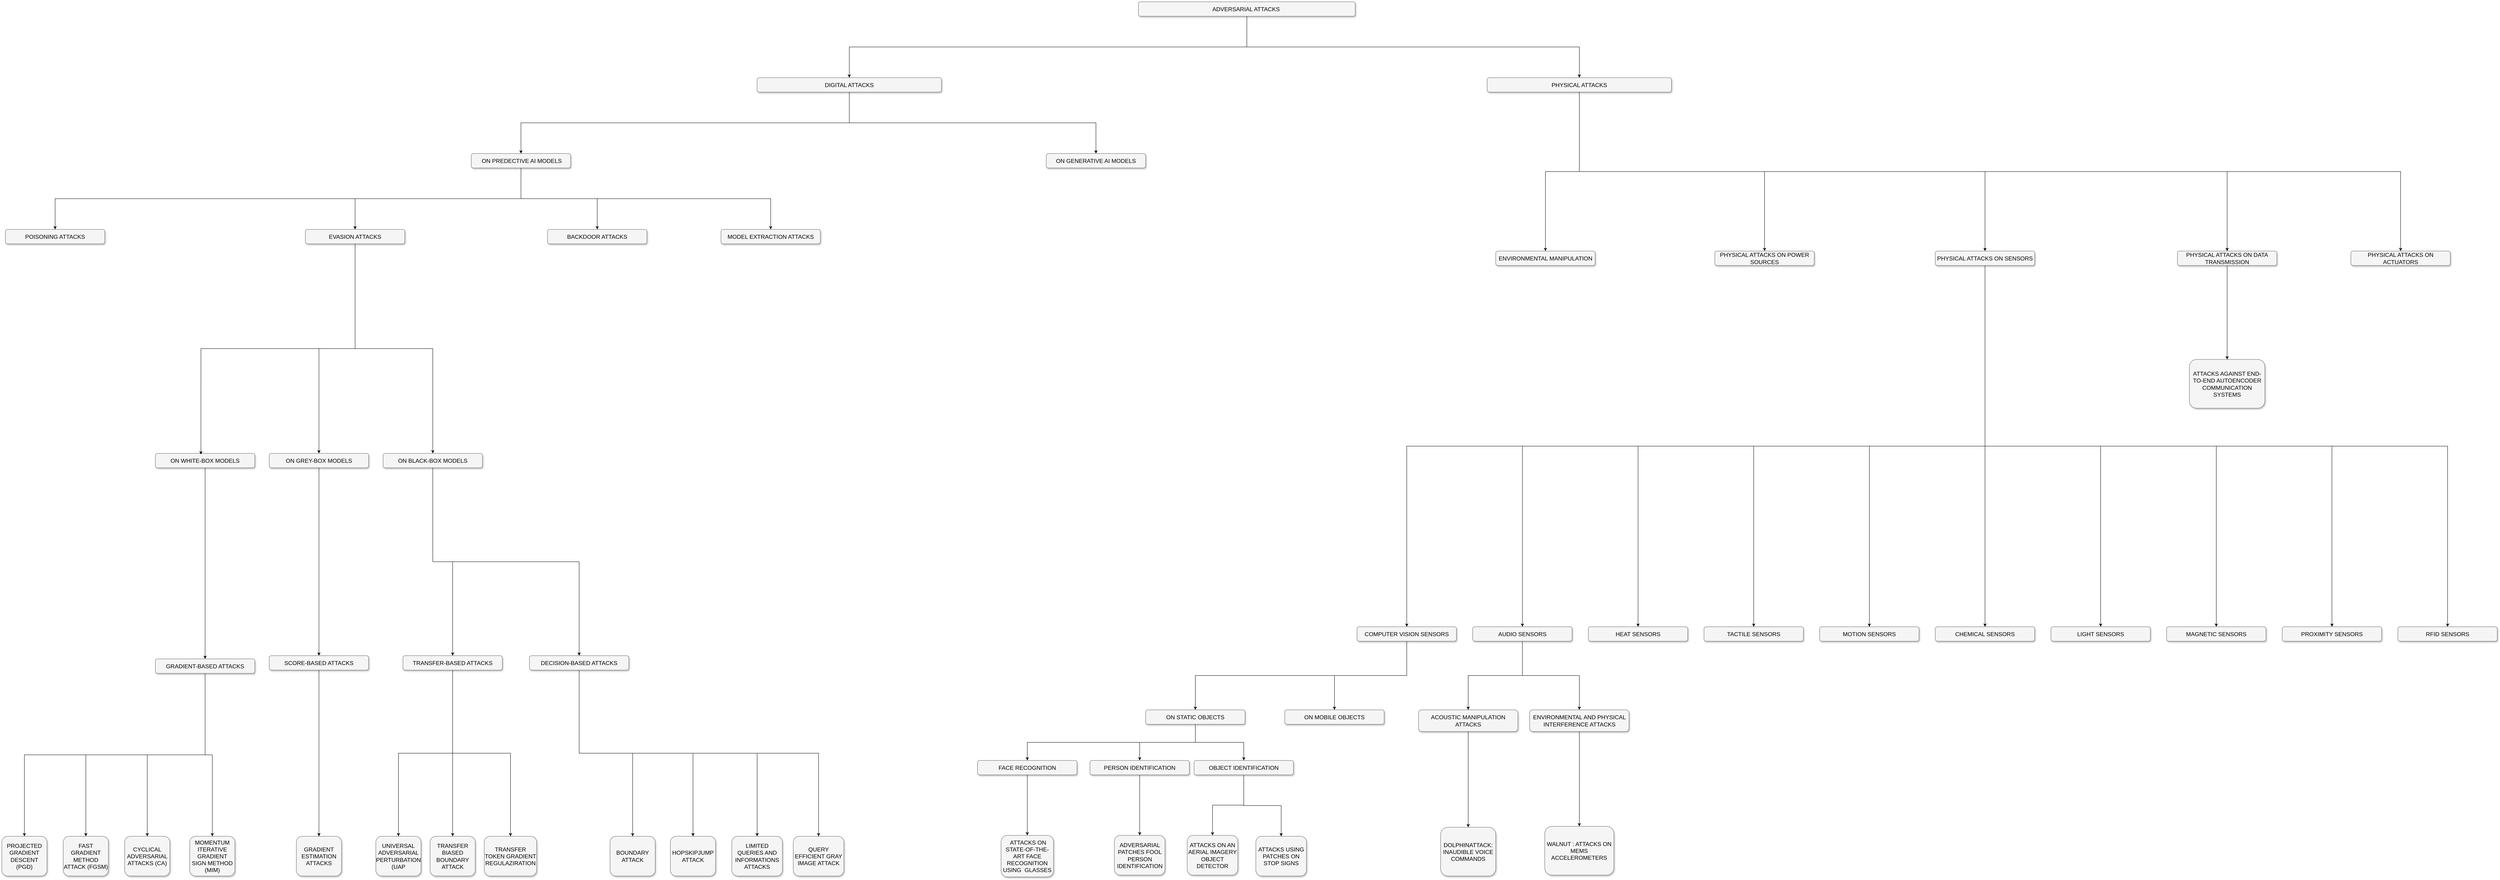 <mxfile version="23.1.5" type="github">
  <diagram name="Page-1" id="b98fa263-6416-c6ec-5b7d-78bf54ef71d0">
    <mxGraphModel dx="9243" dy="3036" grid="1" gridSize="10" guides="1" tooltips="1" connect="1" arrows="1" fold="1" page="1" pageScale="1.5" pageWidth="1169" pageHeight="826" background="none" math="0" shadow="0">
      <root>
        <mxCell id="0" style=";html=1;" />
        <mxCell id="1" style=";html=1;" parent="0" />
        <mxCell id="x_1_iU8MJ9YoaZBr5OPV-16" style="edgeStyle=orthogonalEdgeStyle;rounded=0;orthogonalLoop=1;jettySize=auto;html=1;exitX=0.5;exitY=1;exitDx=0;exitDy=0;entryX=0.5;entryY=0;entryDx=0;entryDy=0;" parent="1" source="303ed1de8c2c98b4-3" target="303ed1de8c2c98b4-4" edge="1">
          <mxGeometry relative="1" as="geometry" />
        </mxCell>
        <mxCell id="x_1_iU8MJ9YoaZBr5OPV-17" style="edgeStyle=orthogonalEdgeStyle;rounded=0;orthogonalLoop=1;jettySize=auto;html=1;exitX=0.5;exitY=1;exitDx=0;exitDy=0;entryX=0.5;entryY=0;entryDx=0;entryDy=0;" parent="1" source="303ed1de8c2c98b4-3" target="x_1_iU8MJ9YoaZBr5OPV-1" edge="1">
          <mxGeometry relative="1" as="geometry" />
        </mxCell>
        <mxCell id="303ed1de8c2c98b4-3" value="ADVERSARIAL ATTACKS&amp;nbsp;" style="whiteSpace=wrap;html=1;rounded=1;shadow=1;strokeWidth=1;fontSize=16;align=center;fillColor=#f5f5f5;strokeColor=#666666;" parent="1" vertex="1">
          <mxGeometry x="585" y="20" width="600" height="40" as="geometry" />
        </mxCell>
        <mxCell id="x_1_iU8MJ9YoaZBr5OPV-14" style="edgeStyle=orthogonalEdgeStyle;rounded=0;orthogonalLoop=1;jettySize=auto;html=1;exitX=0.5;exitY=1;exitDx=0;exitDy=0;entryX=0.5;entryY=0;entryDx=0;entryDy=0;" parent="1" source="303ed1de8c2c98b4-4" target="303ed1de8c2c98b4-5" edge="1">
          <mxGeometry relative="1" as="geometry" />
        </mxCell>
        <mxCell id="x_1_iU8MJ9YoaZBr5OPV-15" style="edgeStyle=orthogonalEdgeStyle;rounded=0;orthogonalLoop=1;jettySize=auto;html=1;exitX=0.5;exitY=1;exitDx=0;exitDy=0;entryX=0.5;entryY=0;entryDx=0;entryDy=0;" parent="1" source="303ed1de8c2c98b4-4" target="303ed1de8c2c98b4-6" edge="1">
          <mxGeometry relative="1" as="geometry" />
        </mxCell>
        <mxCell id="303ed1de8c2c98b4-4" value="DIGITAL ATTACKS" style="whiteSpace=wrap;html=1;rounded=1;shadow=1;strokeWidth=1;fontSize=16;align=center;fillColor=#f5f5f5;strokeColor=#666666;" parent="1" vertex="1">
          <mxGeometry x="-470" y="230" width="510" height="40" as="geometry" />
        </mxCell>
        <mxCell id="x_1_iU8MJ9YoaZBr5OPV-18" style="edgeStyle=orthogonalEdgeStyle;rounded=0;orthogonalLoop=1;jettySize=auto;html=1;exitX=0.5;exitY=1;exitDx=0;exitDy=0;entryX=0.5;entryY=0;entryDx=0;entryDy=0;" parent="1" source="303ed1de8c2c98b4-5" target="303ed1de8c2c98b4-7" edge="1">
          <mxGeometry relative="1" as="geometry" />
        </mxCell>
        <mxCell id="x_1_iU8MJ9YoaZBr5OPV-19" style="edgeStyle=orthogonalEdgeStyle;rounded=0;orthogonalLoop=1;jettySize=auto;html=1;exitX=0.5;exitY=1;exitDx=0;exitDy=0;entryX=0.5;entryY=0;entryDx=0;entryDy=0;" parent="1" source="303ed1de8c2c98b4-5" target="x_1_iU8MJ9YoaZBr5OPV-7" edge="1">
          <mxGeometry relative="1" as="geometry" />
        </mxCell>
        <mxCell id="x_1_iU8MJ9YoaZBr5OPV-20" style="edgeStyle=orthogonalEdgeStyle;rounded=0;orthogonalLoop=1;jettySize=auto;html=1;exitX=0.5;exitY=1;exitDx=0;exitDy=0;entryX=0.5;entryY=0;entryDx=0;entryDy=0;" parent="1" source="303ed1de8c2c98b4-5" target="x_1_iU8MJ9YoaZBr5OPV-8" edge="1">
          <mxGeometry relative="1" as="geometry" />
        </mxCell>
        <mxCell id="x_1_iU8MJ9YoaZBr5OPV-21" style="edgeStyle=orthogonalEdgeStyle;rounded=0;orthogonalLoop=1;jettySize=auto;html=1;exitX=0.5;exitY=1;exitDx=0;exitDy=0;entryX=0.5;entryY=0;entryDx=0;entryDy=0;" parent="1" source="303ed1de8c2c98b4-5" target="x_1_iU8MJ9YoaZBr5OPV-10" edge="1">
          <mxGeometry relative="1" as="geometry" />
        </mxCell>
        <mxCell id="303ed1de8c2c98b4-5" value="&amp;nbsp;ON PREDECTIVE AI MODELS" style="whiteSpace=wrap;html=1;rounded=1;shadow=1;strokeWidth=1;fontSize=16;align=center;fillColor=#f5f5f5;strokeColor=#666666;" parent="1" vertex="1">
          <mxGeometry x="-1261" y="440" width="275" height="40" as="geometry" />
        </mxCell>
        <mxCell id="303ed1de8c2c98b4-6" value="ON GENERATIVE AI MODELS" style="whiteSpace=wrap;html=1;rounded=1;shadow=1;strokeWidth=1;fontSize=16;align=center;fillColor=#f5f5f5;strokeColor=#666666;" parent="1" vertex="1">
          <mxGeometry x="330" y="440" width="275" height="40" as="geometry" />
        </mxCell>
        <mxCell id="303ed1de8c2c98b4-7" value="POISONING ATTACKS" style="whiteSpace=wrap;html=1;rounded=1;shadow=1;strokeWidth=1;fontSize=16;align=center;fillColor=#f5f5f5;strokeColor=#666666;" parent="1" vertex="1">
          <mxGeometry x="-2550" y="650" width="275" height="40" as="geometry" />
        </mxCell>
        <mxCell id="303ed1de8c2c98b4-27" value="MOMENTUM ITERATIVE GRADIENT SIGN METHOD (MIM)" style="whiteSpace=wrap;html=1;rounded=1;shadow=1;strokeWidth=1;fontSize=16;align=center;fillColor=#f5f5f5;strokeColor=#666666;" parent="1" vertex="1">
          <mxGeometry x="-2040" y="2330" width="125" height="110" as="geometry" />
        </mxCell>
        <mxCell id="303ed1de8c2c98b4-37" value="&lt;span&gt;UNIVERSAL ADVERSARIAL PERTURBATION (UAP&lt;/span&gt;" style="whiteSpace=wrap;html=1;rounded=1;shadow=1;strokeWidth=1;fontSize=16;align=center;fillColor=#f5f5f5;strokeColor=#666666;" parent="1" vertex="1">
          <mxGeometry x="-1525" y="2330" width="125" height="110" as="geometry" />
        </mxCell>
        <mxCell id="303ed1de8c2c98b4-49" value="FAST GRADIENT METHOD ATTACK (FGSM)" style="whiteSpace=wrap;html=1;rounded=1;shadow=1;strokeWidth=1;fontSize=16;align=center;fillColor=#f5f5f5;strokeColor=#666666;" parent="1" vertex="1">
          <mxGeometry x="-2390" y="2330" width="125" height="110" as="geometry" />
        </mxCell>
        <mxCell id="303ed1de8c2c98b4-50" value="&lt;span&gt;GRADIENT ESTIMATION ATTACKS&lt;/span&gt;" style="whiteSpace=wrap;html=1;rounded=1;shadow=1;strokeWidth=1;fontSize=16;align=center;fillColor=#f5f5f5;strokeColor=#666666;" parent="1" vertex="1">
          <mxGeometry x="-1745" y="2330" width="125" height="110" as="geometry" />
        </mxCell>
        <mxCell id="303ed1de8c2c98b4-59" value="&lt;span&gt;CYCLICAL ADVERSARIAL ATTACKS (CA)&lt;/span&gt;" style="whiteSpace=wrap;html=1;rounded=1;shadow=1;strokeWidth=1;fontSize=16;align=center;fillColor=#f5f5f5;strokeColor=#666666;" parent="1" vertex="1">
          <mxGeometry x="-2220" y="2330" width="125" height="110" as="geometry" />
        </mxCell>
        <mxCell id="WFDlAAHb3bw9WzpUW1FV-6" style="edgeStyle=orthogonalEdgeStyle;rounded=0;orthogonalLoop=1;jettySize=auto;html=1;exitX=0.5;exitY=1;exitDx=0;exitDy=0;entryX=0.5;entryY=0;entryDx=0;entryDy=0;" parent="1" source="x_1_iU8MJ9YoaZBr5OPV-1" target="WFDlAAHb3bw9WzpUW1FV-5" edge="1">
          <mxGeometry relative="1" as="geometry" />
        </mxCell>
        <mxCell id="WFDlAAHb3bw9WzpUW1FV-7" style="edgeStyle=orthogonalEdgeStyle;rounded=0;orthogonalLoop=1;jettySize=auto;html=1;exitX=0.5;exitY=1;exitDx=0;exitDy=0;entryX=0.5;entryY=0;entryDx=0;entryDy=0;" parent="1" source="x_1_iU8MJ9YoaZBr5OPV-1" target="WFDlAAHb3bw9WzpUW1FV-1" edge="1">
          <mxGeometry relative="1" as="geometry" />
        </mxCell>
        <mxCell id="WFDlAAHb3bw9WzpUW1FV-8" style="edgeStyle=orthogonalEdgeStyle;rounded=0;orthogonalLoop=1;jettySize=auto;html=1;exitX=0.5;exitY=1;exitDx=0;exitDy=0;entryX=0.5;entryY=0;entryDx=0;entryDy=0;" parent="1" source="x_1_iU8MJ9YoaZBr5OPV-1" target="WFDlAAHb3bw9WzpUW1FV-2" edge="1">
          <mxGeometry relative="1" as="geometry" />
        </mxCell>
        <mxCell id="WFDlAAHb3bw9WzpUW1FV-9" style="edgeStyle=orthogonalEdgeStyle;rounded=0;orthogonalLoop=1;jettySize=auto;html=1;exitX=0.5;exitY=1;exitDx=0;exitDy=0;entryX=0.5;entryY=0;entryDx=0;entryDy=0;" parent="1" source="x_1_iU8MJ9YoaZBr5OPV-1" target="WFDlAAHb3bw9WzpUW1FV-3" edge="1">
          <mxGeometry relative="1" as="geometry" />
        </mxCell>
        <mxCell id="WFDlAAHb3bw9WzpUW1FV-10" style="edgeStyle=orthogonalEdgeStyle;rounded=0;orthogonalLoop=1;jettySize=auto;html=1;exitX=0.5;exitY=1;exitDx=0;exitDy=0;entryX=0.5;entryY=0;entryDx=0;entryDy=0;" parent="1" source="x_1_iU8MJ9YoaZBr5OPV-1" target="WFDlAAHb3bw9WzpUW1FV-4" edge="1">
          <mxGeometry relative="1" as="geometry" />
        </mxCell>
        <mxCell id="x_1_iU8MJ9YoaZBr5OPV-1" value="PHYSICAL ATTACKS" style="whiteSpace=wrap;html=1;rounded=1;shadow=1;strokeWidth=1;fontSize=16;align=center;fillColor=#f5f5f5;strokeColor=#666666;" parent="1" vertex="1">
          <mxGeometry x="1550" y="230" width="510" height="40" as="geometry" />
        </mxCell>
        <mxCell id="x_1_iU8MJ9YoaZBr5OPV-28" style="edgeStyle=orthogonalEdgeStyle;rounded=0;orthogonalLoop=1;jettySize=auto;html=1;exitX=0.5;exitY=1;exitDx=0;exitDy=0;entryX=0.5;entryY=0;entryDx=0;entryDy=0;" parent="1" source="x_1_iU8MJ9YoaZBr5OPV-7" target="x_1_iU8MJ9YoaZBr5OPV-22" edge="1">
          <mxGeometry relative="1" as="geometry" />
        </mxCell>
        <mxCell id="x_1_iU8MJ9YoaZBr5OPV-29" style="edgeStyle=orthogonalEdgeStyle;rounded=0;orthogonalLoop=1;jettySize=auto;html=1;exitX=0.5;exitY=1;exitDx=0;exitDy=0;entryX=0.5;entryY=0;entryDx=0;entryDy=0;" parent="1" source="x_1_iU8MJ9YoaZBr5OPV-7" target="x_1_iU8MJ9YoaZBr5OPV-25" edge="1">
          <mxGeometry relative="1" as="geometry" />
        </mxCell>
        <mxCell id="x_1_iU8MJ9YoaZBr5OPV-7" value="EVASION ATTACKS" style="whiteSpace=wrap;html=1;rounded=1;shadow=1;strokeWidth=1;fontSize=16;align=center;fillColor=#f5f5f5;strokeColor=#666666;" parent="1" vertex="1">
          <mxGeometry x="-1720" y="650" width="275" height="40" as="geometry" />
        </mxCell>
        <mxCell id="x_1_iU8MJ9YoaZBr5OPV-8" value="BACKDOOR ATTACKS" style="whiteSpace=wrap;html=1;rounded=1;shadow=1;strokeWidth=1;fontSize=16;align=center;fillColor=#f5f5f5;strokeColor=#666666;" parent="1" vertex="1">
          <mxGeometry x="-1050" y="650" width="275" height="40" as="geometry" />
        </mxCell>
        <mxCell id="x_1_iU8MJ9YoaZBr5OPV-10" value="MODEL EXTRACTION ATTACKS" style="whiteSpace=wrap;html=1;rounded=1;shadow=1;strokeWidth=1;fontSize=16;align=center;fillColor=#f5f5f5;strokeColor=#666666;" parent="1" vertex="1">
          <mxGeometry x="-570" y="650" width="275" height="40" as="geometry" />
        </mxCell>
        <mxCell id="x_1_iU8MJ9YoaZBr5OPV-36" style="edgeStyle=orthogonalEdgeStyle;rounded=0;orthogonalLoop=1;jettySize=auto;html=1;exitX=0.5;exitY=1;exitDx=0;exitDy=0;entryX=0.5;entryY=0;entryDx=0;entryDy=0;" parent="1" source="x_1_iU8MJ9YoaZBr5OPV-22" target="x_1_iU8MJ9YoaZBr5OPV-31" edge="1">
          <mxGeometry relative="1" as="geometry" />
        </mxCell>
        <mxCell id="x_1_iU8MJ9YoaZBr5OPV-22" value="ON GREY-BOX MODELS" style="whiteSpace=wrap;html=1;rounded=1;shadow=1;strokeWidth=1;fontSize=16;align=center;fillColor=#f5f5f5;strokeColor=#666666;" parent="1" vertex="1">
          <mxGeometry x="-1820" y="1270" width="275" height="40" as="geometry" />
        </mxCell>
        <mxCell id="x_1_iU8MJ9YoaZBr5OPV-35" style="edgeStyle=orthogonalEdgeStyle;rounded=0;orthogonalLoop=1;jettySize=auto;html=1;exitX=0.5;exitY=1;exitDx=0;exitDy=0;entryX=0.5;entryY=0;entryDx=0;entryDy=0;" parent="1" source="x_1_iU8MJ9YoaZBr5OPV-23" target="x_1_iU8MJ9YoaZBr5OPV-30" edge="1">
          <mxGeometry relative="1" as="geometry" />
        </mxCell>
        <mxCell id="x_1_iU8MJ9YoaZBr5OPV-23" value="ON WHITE-BOX MODELS" style="whiteSpace=wrap;html=1;rounded=1;shadow=1;strokeWidth=1;fontSize=16;align=center;fillColor=#f5f5f5;strokeColor=#666666;" parent="1" vertex="1">
          <mxGeometry x="-2135" y="1270" width="275" height="40" as="geometry" />
        </mxCell>
        <mxCell id="x_1_iU8MJ9YoaZBr5OPV-37" style="edgeStyle=orthogonalEdgeStyle;rounded=0;orthogonalLoop=1;jettySize=auto;html=1;exitX=0.5;exitY=1;exitDx=0;exitDy=0;entryX=0.5;entryY=0;entryDx=0;entryDy=0;" parent="1" source="x_1_iU8MJ9YoaZBr5OPV-25" target="x_1_iU8MJ9YoaZBr5OPV-32" edge="1">
          <mxGeometry relative="1" as="geometry" />
        </mxCell>
        <mxCell id="x_1_iU8MJ9YoaZBr5OPV-38" style="edgeStyle=orthogonalEdgeStyle;rounded=0;orthogonalLoop=1;jettySize=auto;html=1;exitX=0.5;exitY=1;exitDx=0;exitDy=0;entryX=0.5;entryY=0;entryDx=0;entryDy=0;" parent="1" source="x_1_iU8MJ9YoaZBr5OPV-25" target="x_1_iU8MJ9YoaZBr5OPV-33" edge="1">
          <mxGeometry relative="1" as="geometry" />
        </mxCell>
        <mxCell id="x_1_iU8MJ9YoaZBr5OPV-25" value="ON BLACK-BOX MODELS" style="whiteSpace=wrap;html=1;rounded=1;shadow=1;strokeWidth=1;fontSize=16;align=center;fillColor=#f5f5f5;strokeColor=#666666;" parent="1" vertex="1">
          <mxGeometry x="-1505" y="1270" width="275" height="40" as="geometry" />
        </mxCell>
        <mxCell id="x_1_iU8MJ9YoaZBr5OPV-26" style="edgeStyle=orthogonalEdgeStyle;rounded=0;orthogonalLoop=1;jettySize=auto;html=1;exitX=0.5;exitY=1;exitDx=0;exitDy=0;entryX=0.458;entryY=0.075;entryDx=0;entryDy=0;entryPerimeter=0;" parent="1" source="x_1_iU8MJ9YoaZBr5OPV-7" target="x_1_iU8MJ9YoaZBr5OPV-23" edge="1">
          <mxGeometry relative="1" as="geometry" />
        </mxCell>
        <mxCell id="x_1_iU8MJ9YoaZBr5OPV-39" style="edgeStyle=orthogonalEdgeStyle;rounded=0;orthogonalLoop=1;jettySize=auto;html=1;exitX=0.5;exitY=1;exitDx=0;exitDy=0;entryX=0.5;entryY=0;entryDx=0;entryDy=0;" parent="1" source="x_1_iU8MJ9YoaZBr5OPV-30" target="303ed1de8c2c98b4-49" edge="1">
          <mxGeometry relative="1" as="geometry" />
        </mxCell>
        <mxCell id="x_1_iU8MJ9YoaZBr5OPV-40" style="edgeStyle=orthogonalEdgeStyle;rounded=0;orthogonalLoop=1;jettySize=auto;html=1;exitX=0.5;exitY=1;exitDx=0;exitDy=0;entryX=0.5;entryY=0;entryDx=0;entryDy=0;" parent="1" source="x_1_iU8MJ9YoaZBr5OPV-30" target="303ed1de8c2c98b4-59" edge="1">
          <mxGeometry relative="1" as="geometry" />
        </mxCell>
        <mxCell id="x_1_iU8MJ9YoaZBr5OPV-41" style="edgeStyle=orthogonalEdgeStyle;rounded=0;orthogonalLoop=1;jettySize=auto;html=1;exitX=0.5;exitY=1;exitDx=0;exitDy=0;entryX=0.5;entryY=0;entryDx=0;entryDy=0;" parent="1" source="x_1_iU8MJ9YoaZBr5OPV-30" target="303ed1de8c2c98b4-27" edge="1">
          <mxGeometry relative="1" as="geometry" />
        </mxCell>
        <mxCell id="x_1_iU8MJ9YoaZBr5OPV-43" style="edgeStyle=orthogonalEdgeStyle;rounded=0;orthogonalLoop=1;jettySize=auto;html=1;exitX=0.5;exitY=1;exitDx=0;exitDy=0;entryX=0.5;entryY=0;entryDx=0;entryDy=0;" parent="1" source="x_1_iU8MJ9YoaZBr5OPV-30" target="x_1_iU8MJ9YoaZBr5OPV-42" edge="1">
          <mxGeometry relative="1" as="geometry" />
        </mxCell>
        <mxCell id="x_1_iU8MJ9YoaZBr5OPV-30" value="GRADIENT-BASED ATTACKS" style="whiteSpace=wrap;html=1;rounded=1;shadow=1;strokeWidth=1;fontSize=16;align=center;fillColor=#f5f5f5;strokeColor=#666666;" parent="1" vertex="1">
          <mxGeometry x="-2135" y="1839" width="275" height="40" as="geometry" />
        </mxCell>
        <mxCell id="x_1_iU8MJ9YoaZBr5OPV-44" style="edgeStyle=orthogonalEdgeStyle;rounded=0;orthogonalLoop=1;jettySize=auto;html=1;exitX=0.5;exitY=1;exitDx=0;exitDy=0;entryX=0.5;entryY=0;entryDx=0;entryDy=0;" parent="1" source="x_1_iU8MJ9YoaZBr5OPV-31" target="303ed1de8c2c98b4-50" edge="1">
          <mxGeometry relative="1" as="geometry" />
        </mxCell>
        <mxCell id="x_1_iU8MJ9YoaZBr5OPV-31" value="SCORE-BASED ATTACKS" style="whiteSpace=wrap;html=1;rounded=1;shadow=1;strokeWidth=1;fontSize=16;align=center;fillColor=#f5f5f5;strokeColor=#666666;" parent="1" vertex="1">
          <mxGeometry x="-1820" y="1830" width="275" height="40" as="geometry" />
        </mxCell>
        <mxCell id="x_1_iU8MJ9YoaZBr5OPV-48" style="edgeStyle=orthogonalEdgeStyle;rounded=0;orthogonalLoop=1;jettySize=auto;html=1;exitX=0.5;exitY=1;exitDx=0;exitDy=0;entryX=0.5;entryY=0;entryDx=0;entryDy=0;" parent="1" source="x_1_iU8MJ9YoaZBr5OPV-32" target="303ed1de8c2c98b4-37" edge="1">
          <mxGeometry relative="1" as="geometry" />
        </mxCell>
        <mxCell id="x_1_iU8MJ9YoaZBr5OPV-49" style="edgeStyle=orthogonalEdgeStyle;rounded=0;orthogonalLoop=1;jettySize=auto;html=1;exitX=0.5;exitY=1;exitDx=0;exitDy=0;entryX=0.5;entryY=0;entryDx=0;entryDy=0;" parent="1" source="x_1_iU8MJ9YoaZBr5OPV-32" target="x_1_iU8MJ9YoaZBr5OPV-46" edge="1">
          <mxGeometry relative="1" as="geometry" />
        </mxCell>
        <mxCell id="x_1_iU8MJ9YoaZBr5OPV-50" style="edgeStyle=orthogonalEdgeStyle;rounded=0;orthogonalLoop=1;jettySize=auto;html=1;exitX=0.5;exitY=1;exitDx=0;exitDy=0;entryX=0.5;entryY=0;entryDx=0;entryDy=0;" parent="1" source="x_1_iU8MJ9YoaZBr5OPV-32" target="x_1_iU8MJ9YoaZBr5OPV-47" edge="1">
          <mxGeometry relative="1" as="geometry" />
        </mxCell>
        <mxCell id="x_1_iU8MJ9YoaZBr5OPV-32" value="TRANSFER-BASED ATTACKS" style="whiteSpace=wrap;html=1;rounded=1;shadow=1;strokeWidth=1;fontSize=16;align=center;fillColor=#f5f5f5;strokeColor=#666666;" parent="1" vertex="1">
          <mxGeometry x="-1450" y="1830" width="275" height="40" as="geometry" />
        </mxCell>
        <mxCell id="x_1_iU8MJ9YoaZBr5OPV-55" style="edgeStyle=orthogonalEdgeStyle;rounded=0;orthogonalLoop=1;jettySize=auto;html=1;exitX=0.5;exitY=1;exitDx=0;exitDy=0;entryX=0.5;entryY=0;entryDx=0;entryDy=0;" parent="1" source="x_1_iU8MJ9YoaZBr5OPV-33" target="x_1_iU8MJ9YoaZBr5OPV-52" edge="1">
          <mxGeometry relative="1" as="geometry" />
        </mxCell>
        <mxCell id="x_1_iU8MJ9YoaZBr5OPV-56" style="edgeStyle=orthogonalEdgeStyle;rounded=0;orthogonalLoop=1;jettySize=auto;html=1;exitX=0.5;exitY=1;exitDx=0;exitDy=0;entryX=0.5;entryY=0;entryDx=0;entryDy=0;" parent="1" source="x_1_iU8MJ9YoaZBr5OPV-33" target="x_1_iU8MJ9YoaZBr5OPV-51" edge="1">
          <mxGeometry relative="1" as="geometry" />
        </mxCell>
        <mxCell id="x_1_iU8MJ9YoaZBr5OPV-57" style="edgeStyle=orthogonalEdgeStyle;rounded=0;orthogonalLoop=1;jettySize=auto;html=1;exitX=0.5;exitY=1;exitDx=0;exitDy=0;entryX=0.5;entryY=0;entryDx=0;entryDy=0;" parent="1" source="x_1_iU8MJ9YoaZBr5OPV-33" target="x_1_iU8MJ9YoaZBr5OPV-53" edge="1">
          <mxGeometry relative="1" as="geometry" />
        </mxCell>
        <mxCell id="x_1_iU8MJ9YoaZBr5OPV-58" style="edgeStyle=orthogonalEdgeStyle;rounded=0;orthogonalLoop=1;jettySize=auto;html=1;exitX=0.5;exitY=1;exitDx=0;exitDy=0;entryX=0.5;entryY=0;entryDx=0;entryDy=0;" parent="1" source="x_1_iU8MJ9YoaZBr5OPV-33" target="x_1_iU8MJ9YoaZBr5OPV-54" edge="1">
          <mxGeometry relative="1" as="geometry" />
        </mxCell>
        <mxCell id="x_1_iU8MJ9YoaZBr5OPV-33" value="DECISION-BASED ATTACKS" style="whiteSpace=wrap;html=1;rounded=1;shadow=1;strokeWidth=1;fontSize=16;align=center;fillColor=#f5f5f5;strokeColor=#666666;" parent="1" vertex="1">
          <mxGeometry x="-1100" y="1830" width="275" height="40" as="geometry" />
        </mxCell>
        <mxCell id="x_1_iU8MJ9YoaZBr5OPV-34" style="edgeStyle=orthogonalEdgeStyle;rounded=0;orthogonalLoop=1;jettySize=auto;html=1;exitX=0.5;exitY=1;exitDx=0;exitDy=0;" parent="1" source="x_1_iU8MJ9YoaZBr5OPV-32" target="x_1_iU8MJ9YoaZBr5OPV-32" edge="1">
          <mxGeometry relative="1" as="geometry" />
        </mxCell>
        <mxCell id="x_1_iU8MJ9YoaZBr5OPV-42" value="&lt;span&gt;PROJECTED GRADIENT DESCENT (PGD)&lt;/span&gt;" style="whiteSpace=wrap;html=1;rounded=1;shadow=1;strokeWidth=1;fontSize=16;align=center;fillColor=#f5f5f5;strokeColor=#666666;" parent="1" vertex="1">
          <mxGeometry x="-2560" y="2330" width="125" height="110" as="geometry" />
        </mxCell>
        <mxCell id="x_1_iU8MJ9YoaZBr5OPV-46" value="TRANSFER BIASED BOUNDARY ATTACK" style="whiteSpace=wrap;html=1;rounded=1;shadow=1;strokeWidth=1;fontSize=16;align=center;fillColor=#f5f5f5;strokeColor=#666666;" parent="1" vertex="1">
          <mxGeometry x="-1375" y="2330" width="125" height="110" as="geometry" />
        </mxCell>
        <mxCell id="x_1_iU8MJ9YoaZBr5OPV-47" value="TRANSFER TOKEN GRADIENT REGULAZIRATION" style="whiteSpace=wrap;html=1;rounded=1;shadow=1;strokeWidth=1;fontSize=16;align=center;fillColor=#f5f5f5;strokeColor=#666666;" parent="1" vertex="1">
          <mxGeometry x="-1225" y="2330" width="145" height="110" as="geometry" />
        </mxCell>
        <mxCell id="x_1_iU8MJ9YoaZBr5OPV-51" value="HOPSKIPJUMP ATTACK" style="whiteSpace=wrap;html=1;rounded=1;shadow=1;strokeWidth=1;fontSize=16;align=center;fillColor=#f5f5f5;strokeColor=#666666;" parent="1" vertex="1">
          <mxGeometry x="-710" y="2330" width="125" height="110" as="geometry" />
        </mxCell>
        <mxCell id="x_1_iU8MJ9YoaZBr5OPV-52" value="BOUNDARY ATTACK" style="whiteSpace=wrap;html=1;rounded=1;shadow=1;strokeWidth=1;fontSize=16;align=center;fillColor=#f5f5f5;strokeColor=#666666;" parent="1" vertex="1">
          <mxGeometry x="-877" y="2330" width="125" height="110" as="geometry" />
        </mxCell>
        <mxCell id="x_1_iU8MJ9YoaZBr5OPV-53" value="LIMITED QUERIES AND INFORMATIONS ATTACKS" style="whiteSpace=wrap;html=1;rounded=1;shadow=1;strokeWidth=1;fontSize=16;align=center;fillColor=#f5f5f5;strokeColor=#666666;" parent="1" vertex="1">
          <mxGeometry x="-540" y="2330" width="140" height="110" as="geometry" />
        </mxCell>
        <mxCell id="x_1_iU8MJ9YoaZBr5OPV-54" value="QUERY EFFICIENT GRAY IMAGE ATTACK" style="whiteSpace=wrap;html=1;rounded=1;shadow=1;strokeWidth=1;fontSize=16;align=center;fillColor=#f5f5f5;strokeColor=#666666;" parent="1" vertex="1">
          <mxGeometry x="-370" y="2330" width="140" height="110" as="geometry" />
        </mxCell>
        <mxCell id="WFDlAAHb3bw9WzpUW1FV-1" value="PHYSICAL ATTACKS ON POWER SOURCES" style="whiteSpace=wrap;html=1;rounded=1;shadow=1;strokeWidth=1;fontSize=16;align=center;fillColor=#f5f5f5;strokeColor=#666666;" parent="1" vertex="1">
          <mxGeometry x="2180" y="710" width="275" height="40" as="geometry" />
        </mxCell>
        <mxCell id="WFDlAAHb3bw9WzpUW1FV-26" style="edgeStyle=orthogonalEdgeStyle;rounded=0;orthogonalLoop=1;jettySize=auto;html=1;exitX=0.5;exitY=1;exitDx=0;exitDy=0;entryX=0.5;entryY=0;entryDx=0;entryDy=0;" parent="1" source="WFDlAAHb3bw9WzpUW1FV-2" target="WFDlAAHb3bw9WzpUW1FV-11" edge="1">
          <mxGeometry relative="1" as="geometry" />
        </mxCell>
        <mxCell id="WFDlAAHb3bw9WzpUW1FV-27" style="edgeStyle=orthogonalEdgeStyle;rounded=0;orthogonalLoop=1;jettySize=auto;html=1;exitX=0.5;exitY=1;exitDx=0;exitDy=0;entryX=0.5;entryY=0;entryDx=0;entryDy=0;" parent="1" source="WFDlAAHb3bw9WzpUW1FV-2" target="WFDlAAHb3bw9WzpUW1FV-21" edge="1">
          <mxGeometry relative="1" as="geometry" />
        </mxCell>
        <mxCell id="WFDlAAHb3bw9WzpUW1FV-28" style="edgeStyle=orthogonalEdgeStyle;rounded=0;orthogonalLoop=1;jettySize=auto;html=1;exitX=0.5;exitY=1;exitDx=0;exitDy=0;entryX=0.5;entryY=0;entryDx=0;entryDy=0;" parent="1" source="WFDlAAHb3bw9WzpUW1FV-2" target="WFDlAAHb3bw9WzpUW1FV-20" edge="1">
          <mxGeometry relative="1" as="geometry" />
        </mxCell>
        <mxCell id="WFDlAAHb3bw9WzpUW1FV-29" style="edgeStyle=orthogonalEdgeStyle;rounded=0;orthogonalLoop=1;jettySize=auto;html=1;exitX=0.5;exitY=1;exitDx=0;exitDy=0;entryX=0.5;entryY=0;entryDx=0;entryDy=0;" parent="1" source="WFDlAAHb3bw9WzpUW1FV-2" target="WFDlAAHb3bw9WzpUW1FV-19" edge="1">
          <mxGeometry relative="1" as="geometry" />
        </mxCell>
        <mxCell id="WFDlAAHb3bw9WzpUW1FV-30" style="edgeStyle=orthogonalEdgeStyle;rounded=0;orthogonalLoop=1;jettySize=auto;html=1;exitX=0.5;exitY=1;exitDx=0;exitDy=0;entryX=0.5;entryY=0;entryDx=0;entryDy=0;" parent="1" source="WFDlAAHb3bw9WzpUW1FV-2" target="WFDlAAHb3bw9WzpUW1FV-18" edge="1">
          <mxGeometry relative="1" as="geometry" />
        </mxCell>
        <mxCell id="WFDlAAHb3bw9WzpUW1FV-31" style="edgeStyle=orthogonalEdgeStyle;rounded=0;orthogonalLoop=1;jettySize=auto;html=1;exitX=0.5;exitY=1;exitDx=0;exitDy=0;" parent="1" source="WFDlAAHb3bw9WzpUW1FV-2" target="WFDlAAHb3bw9WzpUW1FV-17" edge="1">
          <mxGeometry relative="1" as="geometry" />
        </mxCell>
        <mxCell id="WFDlAAHb3bw9WzpUW1FV-33" style="edgeStyle=orthogonalEdgeStyle;rounded=0;orthogonalLoop=1;jettySize=auto;html=1;exitX=0.5;exitY=1;exitDx=0;exitDy=0;entryX=0.5;entryY=0;entryDx=0;entryDy=0;" parent="1" source="WFDlAAHb3bw9WzpUW1FV-2" target="WFDlAAHb3bw9WzpUW1FV-16" edge="1">
          <mxGeometry relative="1" as="geometry" />
        </mxCell>
        <mxCell id="WFDlAAHb3bw9WzpUW1FV-34" style="edgeStyle=orthogonalEdgeStyle;rounded=0;orthogonalLoop=1;jettySize=auto;html=1;exitX=0.5;exitY=1;exitDx=0;exitDy=0;entryX=0.5;entryY=0;entryDx=0;entryDy=0;" parent="1" source="WFDlAAHb3bw9WzpUW1FV-2" target="WFDlAAHb3bw9WzpUW1FV-15" edge="1">
          <mxGeometry relative="1" as="geometry" />
        </mxCell>
        <mxCell id="WFDlAAHb3bw9WzpUW1FV-35" style="edgeStyle=orthogonalEdgeStyle;rounded=0;orthogonalLoop=1;jettySize=auto;html=1;exitX=0.5;exitY=1;exitDx=0;exitDy=0;entryX=0.5;entryY=0;entryDx=0;entryDy=0;" parent="1" source="WFDlAAHb3bw9WzpUW1FV-2" target="WFDlAAHb3bw9WzpUW1FV-14" edge="1">
          <mxGeometry relative="1" as="geometry" />
        </mxCell>
        <mxCell id="WFDlAAHb3bw9WzpUW1FV-36" style="edgeStyle=orthogonalEdgeStyle;rounded=0;orthogonalLoop=1;jettySize=auto;html=1;exitX=0.5;exitY=1;exitDx=0;exitDy=0;entryX=0.5;entryY=0;entryDx=0;entryDy=0;" parent="1" source="WFDlAAHb3bw9WzpUW1FV-2" target="WFDlAAHb3bw9WzpUW1FV-13" edge="1">
          <mxGeometry relative="1" as="geometry" />
        </mxCell>
        <mxCell id="WFDlAAHb3bw9WzpUW1FV-2" value="PHYSICAL ATTACKS ON SENSORS" style="whiteSpace=wrap;html=1;rounded=1;shadow=1;strokeWidth=1;fontSize=16;align=center;fillColor=#f5f5f5;strokeColor=#666666;" parent="1" vertex="1">
          <mxGeometry x="2790" y="710" width="275" height="40" as="geometry" />
        </mxCell>
        <mxCell id="WFDlAAHb3bw9WzpUW1FV-75" style="edgeStyle=orthogonalEdgeStyle;rounded=0;orthogonalLoop=1;jettySize=auto;html=1;exitX=0.5;exitY=1;exitDx=0;exitDy=0;" parent="1" source="WFDlAAHb3bw9WzpUW1FV-3" target="WFDlAAHb3bw9WzpUW1FV-74" edge="1">
          <mxGeometry relative="1" as="geometry" />
        </mxCell>
        <mxCell id="WFDlAAHb3bw9WzpUW1FV-3" value="PHYSICAL ATTACKS ON DATA TRANSMISSION" style="whiteSpace=wrap;html=1;rounded=1;shadow=1;strokeWidth=1;fontSize=16;align=center;fillColor=#f5f5f5;strokeColor=#666666;" parent="1" vertex="1">
          <mxGeometry x="3460" y="710" width="275" height="40" as="geometry" />
        </mxCell>
        <mxCell id="WFDlAAHb3bw9WzpUW1FV-4" value="PHYSICAL ATTACKS ON ACTUATORS" style="whiteSpace=wrap;html=1;rounded=1;shadow=1;strokeWidth=1;fontSize=16;align=center;fillColor=#f5f5f5;strokeColor=#666666;" parent="1" vertex="1">
          <mxGeometry x="3940" y="710" width="275" height="40" as="geometry" />
        </mxCell>
        <mxCell id="WFDlAAHb3bw9WzpUW1FV-5" value="ENVIRONMENTAL MANIPULATION" style="whiteSpace=wrap;html=1;rounded=1;shadow=1;strokeWidth=1;fontSize=16;align=center;fillColor=#f5f5f5;strokeColor=#666666;" parent="1" vertex="1">
          <mxGeometry x="1573.75" y="710" width="275" height="40" as="geometry" />
        </mxCell>
        <mxCell id="WFDlAAHb3bw9WzpUW1FV-72" style="edgeStyle=orthogonalEdgeStyle;rounded=0;orthogonalLoop=1;jettySize=auto;html=1;exitX=0.5;exitY=1;exitDx=0;exitDy=0;entryX=0.5;entryY=0;entryDx=0;entryDy=0;" parent="1" source="WFDlAAHb3bw9WzpUW1FV-11" target="WFDlAAHb3bw9WzpUW1FV-39" edge="1">
          <mxGeometry relative="1" as="geometry" />
        </mxCell>
        <mxCell id="WFDlAAHb3bw9WzpUW1FV-73" style="edgeStyle=orthogonalEdgeStyle;rounded=0;orthogonalLoop=1;jettySize=auto;html=1;exitX=0.5;exitY=1;exitDx=0;exitDy=0;entryX=0.5;entryY=0;entryDx=0;entryDy=0;" parent="1" source="WFDlAAHb3bw9WzpUW1FV-11" target="WFDlAAHb3bw9WzpUW1FV-38" edge="1">
          <mxGeometry relative="1" as="geometry" />
        </mxCell>
        <mxCell id="WFDlAAHb3bw9WzpUW1FV-11" value="COMPUTER VISION SENSORS" style="whiteSpace=wrap;html=1;rounded=1;shadow=1;strokeWidth=1;fontSize=16;align=center;fillColor=#f5f5f5;strokeColor=#666666;" parent="1" vertex="1">
          <mxGeometry x="1190" y="1750" width="275" height="40" as="geometry" />
        </mxCell>
        <mxCell id="WFDlAAHb3bw9WzpUW1FV-13" value="RFID SENSORS" style="whiteSpace=wrap;html=1;rounded=1;shadow=1;strokeWidth=1;fontSize=16;align=center;fillColor=#f5f5f5;strokeColor=#666666;" parent="1" vertex="1">
          <mxGeometry x="4070" y="1750" width="275" height="40" as="geometry" />
        </mxCell>
        <mxCell id="WFDlAAHb3bw9WzpUW1FV-14" value="PROXIMITY SENSORS" style="whiteSpace=wrap;html=1;rounded=1;shadow=1;strokeWidth=1;fontSize=16;align=center;fillColor=#f5f5f5;strokeColor=#666666;" parent="1" vertex="1">
          <mxGeometry x="3750" y="1750" width="275" height="40" as="geometry" />
        </mxCell>
        <mxCell id="WFDlAAHb3bw9WzpUW1FV-15" value="MAGNETIC SENSORS" style="whiteSpace=wrap;html=1;rounded=1;shadow=1;strokeWidth=1;fontSize=16;align=center;fillColor=#f5f5f5;strokeColor=#666666;" parent="1" vertex="1">
          <mxGeometry x="3430" y="1750" width="275" height="40" as="geometry" />
        </mxCell>
        <mxCell id="WFDlAAHb3bw9WzpUW1FV-16" value="LIGHT SENSORS" style="whiteSpace=wrap;html=1;rounded=1;shadow=1;strokeWidth=1;fontSize=16;align=center;fillColor=#f5f5f5;strokeColor=#666666;" parent="1" vertex="1">
          <mxGeometry x="3110" y="1750" width="275" height="40" as="geometry" />
        </mxCell>
        <mxCell id="WFDlAAHb3bw9WzpUW1FV-17" value="CHEMICAL SENSORS" style="whiteSpace=wrap;html=1;rounded=1;shadow=1;strokeWidth=1;fontSize=16;align=center;fillColor=#f5f5f5;strokeColor=#666666;" parent="1" vertex="1">
          <mxGeometry x="2790" y="1750" width="275" height="40" as="geometry" />
        </mxCell>
        <mxCell id="WFDlAAHb3bw9WzpUW1FV-18" value="MOTION SENSORS" style="whiteSpace=wrap;html=1;rounded=1;shadow=1;strokeWidth=1;fontSize=16;align=center;fillColor=#f5f5f5;strokeColor=#666666;" parent="1" vertex="1">
          <mxGeometry x="2470" y="1750" width="275" height="40" as="geometry" />
        </mxCell>
        <mxCell id="WFDlAAHb3bw9WzpUW1FV-19" value="TACTILE SENSORS" style="whiteSpace=wrap;html=1;rounded=1;shadow=1;strokeWidth=1;fontSize=16;align=center;fillColor=#f5f5f5;strokeColor=#666666;" parent="1" vertex="1">
          <mxGeometry x="2150" y="1750" width="275" height="40" as="geometry" />
        </mxCell>
        <mxCell id="WFDlAAHb3bw9WzpUW1FV-20" value="HEAT SENSORS" style="whiteSpace=wrap;html=1;rounded=1;shadow=1;strokeWidth=1;fontSize=16;align=center;fillColor=#f5f5f5;strokeColor=#666666;" parent="1" vertex="1">
          <mxGeometry x="1830" y="1750" width="275" height="40" as="geometry" />
        </mxCell>
        <mxCell id="WFDlAAHb3bw9WzpUW1FV-69" style="edgeStyle=orthogonalEdgeStyle;rounded=0;orthogonalLoop=1;jettySize=auto;html=1;exitX=0.5;exitY=1;exitDx=0;exitDy=0;" parent="1" source="WFDlAAHb3bw9WzpUW1FV-21" target="WFDlAAHb3bw9WzpUW1FV-60" edge="1">
          <mxGeometry relative="1" as="geometry" />
        </mxCell>
        <mxCell id="WFDlAAHb3bw9WzpUW1FV-70" style="edgeStyle=orthogonalEdgeStyle;rounded=0;orthogonalLoop=1;jettySize=auto;html=1;exitX=0.5;exitY=1;exitDx=0;exitDy=0;" parent="1" source="WFDlAAHb3bw9WzpUW1FV-21" target="WFDlAAHb3bw9WzpUW1FV-61" edge="1">
          <mxGeometry relative="1" as="geometry" />
        </mxCell>
        <mxCell id="WFDlAAHb3bw9WzpUW1FV-21" value="AUDIO SENSORS" style="whiteSpace=wrap;html=1;rounded=1;shadow=1;strokeWidth=1;fontSize=16;align=center;fillColor=#f5f5f5;strokeColor=#666666;" parent="1" vertex="1">
          <mxGeometry x="1510" y="1750" width="275" height="40" as="geometry" />
        </mxCell>
        <mxCell id="WFDlAAHb3bw9WzpUW1FV-54" style="edgeStyle=orthogonalEdgeStyle;rounded=0;orthogonalLoop=1;jettySize=auto;html=1;exitX=0.5;exitY=1;exitDx=0;exitDy=0;entryX=0.5;entryY=0;entryDx=0;entryDy=0;" parent="1" source="WFDlAAHb3bw9WzpUW1FV-38" target="WFDlAAHb3bw9WzpUW1FV-42" edge="1">
          <mxGeometry relative="1" as="geometry" />
        </mxCell>
        <mxCell id="WFDlAAHb3bw9WzpUW1FV-55" style="edgeStyle=orthogonalEdgeStyle;rounded=0;orthogonalLoop=1;jettySize=auto;html=1;exitX=0.5;exitY=1;exitDx=0;exitDy=0;entryX=0.5;entryY=0;entryDx=0;entryDy=0;" parent="1" source="WFDlAAHb3bw9WzpUW1FV-38" target="WFDlAAHb3bw9WzpUW1FV-43" edge="1">
          <mxGeometry relative="1" as="geometry" />
        </mxCell>
        <mxCell id="WFDlAAHb3bw9WzpUW1FV-56" style="edgeStyle=orthogonalEdgeStyle;rounded=0;orthogonalLoop=1;jettySize=auto;html=1;exitX=0.5;exitY=1;exitDx=0;exitDy=0;entryX=0.5;entryY=0;entryDx=0;entryDy=0;" parent="1" source="WFDlAAHb3bw9WzpUW1FV-38" target="WFDlAAHb3bw9WzpUW1FV-45" edge="1">
          <mxGeometry relative="1" as="geometry" />
        </mxCell>
        <mxCell id="WFDlAAHb3bw9WzpUW1FV-38" value="ON STATIC OBJECTS" style="whiteSpace=wrap;html=1;rounded=1;shadow=1;strokeWidth=1;fontSize=16;align=center;fillColor=#f5f5f5;strokeColor=#666666;" parent="1" vertex="1">
          <mxGeometry x="605" y="1980" width="275" height="40" as="geometry" />
        </mxCell>
        <mxCell id="WFDlAAHb3bw9WzpUW1FV-39" value="ON MOBILE OBJECTS" style="whiteSpace=wrap;html=1;rounded=1;shadow=1;strokeWidth=1;fontSize=16;align=center;fillColor=#f5f5f5;strokeColor=#666666;" parent="1" vertex="1">
          <mxGeometry x="990" y="1980" width="275" height="40" as="geometry" />
        </mxCell>
        <mxCell id="WFDlAAHb3bw9WzpUW1FV-50" style="edgeStyle=orthogonalEdgeStyle;rounded=0;orthogonalLoop=1;jettySize=auto;html=1;exitX=0.5;exitY=1;exitDx=0;exitDy=0;" parent="1" source="WFDlAAHb3bw9WzpUW1FV-42" target="WFDlAAHb3bw9WzpUW1FV-46" edge="1">
          <mxGeometry relative="1" as="geometry" />
        </mxCell>
        <mxCell id="WFDlAAHb3bw9WzpUW1FV-42" value="FACE RECOGNITION" style="whiteSpace=wrap;html=1;rounded=1;shadow=1;strokeWidth=1;fontSize=16;align=center;fillColor=#f5f5f5;strokeColor=#666666;" parent="1" vertex="1">
          <mxGeometry x="140" y="2120" width="275" height="40" as="geometry" />
        </mxCell>
        <mxCell id="WFDlAAHb3bw9WzpUW1FV-51" style="edgeStyle=orthogonalEdgeStyle;rounded=0;orthogonalLoop=1;jettySize=auto;html=1;exitX=0.5;exitY=1;exitDx=0;exitDy=0;entryX=0.5;entryY=0;entryDx=0;entryDy=0;" parent="1" source="WFDlAAHb3bw9WzpUW1FV-43" target="WFDlAAHb3bw9WzpUW1FV-47" edge="1">
          <mxGeometry relative="1" as="geometry" />
        </mxCell>
        <mxCell id="WFDlAAHb3bw9WzpUW1FV-43" value="PERSON IDENTIFICATION" style="whiteSpace=wrap;html=1;rounded=1;shadow=1;strokeWidth=1;fontSize=16;align=center;fillColor=#f5f5f5;strokeColor=#666666;" parent="1" vertex="1">
          <mxGeometry x="451" y="2120" width="275" height="40" as="geometry" />
        </mxCell>
        <mxCell id="WFDlAAHb3bw9WzpUW1FV-52" style="edgeStyle=orthogonalEdgeStyle;rounded=0;orthogonalLoop=1;jettySize=auto;html=1;exitX=0.5;exitY=1;exitDx=0;exitDy=0;entryX=0.5;entryY=0;entryDx=0;entryDy=0;" parent="1" source="WFDlAAHb3bw9WzpUW1FV-45" target="WFDlAAHb3bw9WzpUW1FV-48" edge="1">
          <mxGeometry relative="1" as="geometry" />
        </mxCell>
        <mxCell id="WFDlAAHb3bw9WzpUW1FV-53" style="edgeStyle=orthogonalEdgeStyle;rounded=0;orthogonalLoop=1;jettySize=auto;html=1;exitX=0.5;exitY=1;exitDx=0;exitDy=0;entryX=0.5;entryY=0;entryDx=0;entryDy=0;" parent="1" source="WFDlAAHb3bw9WzpUW1FV-45" target="WFDlAAHb3bw9WzpUW1FV-49" edge="1">
          <mxGeometry relative="1" as="geometry" />
        </mxCell>
        <mxCell id="WFDlAAHb3bw9WzpUW1FV-45" value="OBJECT IDENTIFICATION" style="whiteSpace=wrap;html=1;rounded=1;shadow=1;strokeWidth=1;fontSize=16;align=center;fillColor=#f5f5f5;strokeColor=#666666;" parent="1" vertex="1">
          <mxGeometry x="739" y="2120" width="275" height="40" as="geometry" />
        </mxCell>
        <mxCell id="WFDlAAHb3bw9WzpUW1FV-46" value="&lt;div&gt;&amp;nbsp;ATTACKS ON&lt;/div&gt;&lt;div&gt;STATE-OF-THE-ART FACE RECOGNITION USING&amp;nbsp; GLASSES&lt;/div&gt;" style="whiteSpace=wrap;html=1;rounded=1;shadow=1;strokeWidth=1;fontSize=16;align=center;fillColor=#f5f5f5;strokeColor=#666666;" parent="1" vertex="1">
          <mxGeometry x="205" y="2327.5" width="145" height="115" as="geometry" />
        </mxCell>
        <mxCell id="WFDlAAHb3bw9WzpUW1FV-47" value="ADVERSARIAL PATCHES FOOL PERSON IDENTIFICATION" style="whiteSpace=wrap;html=1;rounded=1;shadow=1;strokeWidth=1;fontSize=16;align=center;fillColor=#f5f5f5;strokeColor=#666666;" parent="1" vertex="1">
          <mxGeometry x="518.5" y="2327.5" width="140" height="110" as="geometry" />
        </mxCell>
        <mxCell id="WFDlAAHb3bw9WzpUW1FV-48" value="ATTACKS ON AN AERIAL IMAGERY OBJECT DETECTOR" style="whiteSpace=wrap;html=1;rounded=1;shadow=1;strokeWidth=1;fontSize=16;align=center;fillColor=#f5f5f5;strokeColor=#666666;" parent="1" vertex="1">
          <mxGeometry x="720" y="2327.5" width="140" height="110" as="geometry" />
        </mxCell>
        <mxCell id="WFDlAAHb3bw9WzpUW1FV-49" value="ATTACKS USING PATCHES ON STOP SIGNS" style="whiteSpace=wrap;html=1;rounded=1;shadow=1;strokeWidth=1;fontSize=16;align=center;fillColor=#f5f5f5;strokeColor=#666666;" parent="1" vertex="1">
          <mxGeometry x="910" y="2330" width="140" height="110" as="geometry" />
        </mxCell>
        <mxCell id="WFDlAAHb3bw9WzpUW1FV-57" value="DOLPHINATTACK: INAUDIBLE VOICE COMMANDS" style="whiteSpace=wrap;html=1;rounded=1;shadow=1;strokeWidth=1;fontSize=16;align=center;fillColor=#f5f5f5;strokeColor=#666666;" parent="1" vertex="1">
          <mxGeometry x="1421.25" y="2305" width="152.5" height="135" as="geometry" />
        </mxCell>
        <mxCell id="WFDlAAHb3bw9WzpUW1FV-59" value="WALNUT : ATTACKS ON MEMS ACCELEROMETERS" style="whiteSpace=wrap;html=1;rounded=1;shadow=1;strokeWidth=1;fontSize=16;align=center;fillColor=#f5f5f5;strokeColor=#666666;" parent="1" vertex="1">
          <mxGeometry x="1709.37" y="2302.5" width="191.25" height="135" as="geometry" />
        </mxCell>
        <mxCell id="WFDlAAHb3bw9WzpUW1FV-67" style="edgeStyle=orthogonalEdgeStyle;rounded=0;orthogonalLoop=1;jettySize=auto;html=1;exitX=0.5;exitY=1;exitDx=0;exitDy=0;entryX=0.5;entryY=0;entryDx=0;entryDy=0;" parent="1" source="WFDlAAHb3bw9WzpUW1FV-60" target="WFDlAAHb3bw9WzpUW1FV-57" edge="1">
          <mxGeometry relative="1" as="geometry" />
        </mxCell>
        <mxCell id="WFDlAAHb3bw9WzpUW1FV-60" value="ACOUSTIC MANIPULATION ATTACKS" style="whiteSpace=wrap;html=1;rounded=1;shadow=1;strokeWidth=1;fontSize=16;align=center;fillColor=#f5f5f5;strokeColor=#666666;" parent="1" vertex="1">
          <mxGeometry x="1360" y="1980" width="275" height="60" as="geometry" />
        </mxCell>
        <mxCell id="WFDlAAHb3bw9WzpUW1FV-68" style="edgeStyle=orthogonalEdgeStyle;rounded=0;orthogonalLoop=1;jettySize=auto;html=1;exitX=0.5;exitY=1;exitDx=0;exitDy=0;" parent="1" source="WFDlAAHb3bw9WzpUW1FV-61" target="WFDlAAHb3bw9WzpUW1FV-59" edge="1">
          <mxGeometry relative="1" as="geometry" />
        </mxCell>
        <mxCell id="WFDlAAHb3bw9WzpUW1FV-61" value="ENVIRONMENTAL AND PHYSICAL INTERFERENCE ATTACKS" style="whiteSpace=wrap;html=1;rounded=1;shadow=1;strokeWidth=1;fontSize=16;align=center;fillColor=#f5f5f5;strokeColor=#666666;" parent="1" vertex="1">
          <mxGeometry x="1667.5" y="1980" width="275" height="60" as="geometry" />
        </mxCell>
        <mxCell id="WFDlAAHb3bw9WzpUW1FV-74" value="&lt;div&gt;ATTACKS AGAINST END-TO-END AUTOENCODER&lt;/div&gt;&lt;div&gt;COMMUNICATION SYSTEMS&lt;/div&gt;" style="whiteSpace=wrap;html=1;rounded=1;shadow=1;strokeWidth=1;fontSize=16;align=center;fillColor=#f5f5f5;strokeColor=#666666;" parent="1" vertex="1">
          <mxGeometry x="3493.13" y="1010" width="208.75" height="135" as="geometry" />
        </mxCell>
      </root>
    </mxGraphModel>
  </diagram>
</mxfile>
